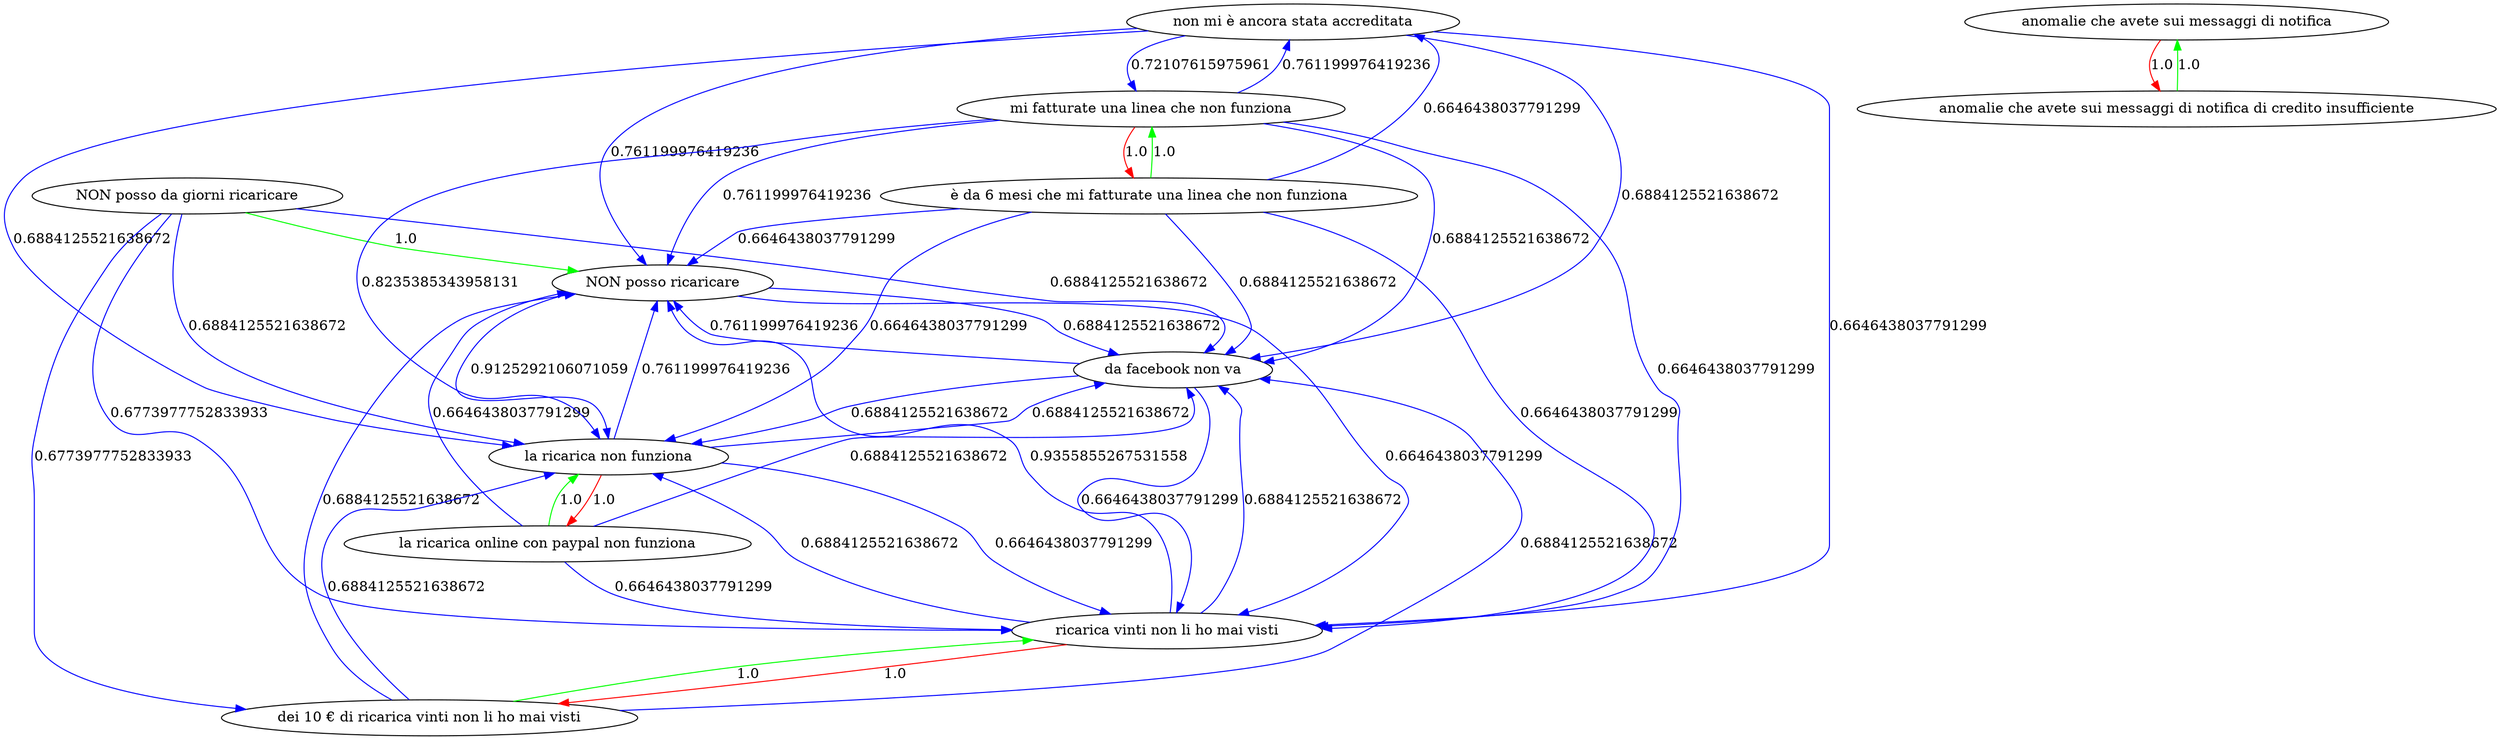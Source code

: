 digraph rawGraph {
"NON posso ricaricare";"NON posso da giorni ricaricare";"anomalie che avete sui messaggi di notifica";"anomalie che avete sui messaggi di notifica di credito insufficiente";"da facebook non va";"ricarica vinti non li ho mai visti";"dei 10 € di ricarica vinti non li ho mai visti";"la ricarica non funziona";"la ricarica online con paypal non funziona";"non mi è ancora stata accreditata";"mi fatturate una linea che non funziona";"è da 6 mesi che mi fatturate una linea che non funziona";"NON posso da giorni ricaricare" -> "NON posso ricaricare" [label=1.0] [color=green]
"anomalie che avete sui messaggi di notifica di credito insufficiente" -> "anomalie che avete sui messaggi di notifica" [label=1.0] [color=green]
"anomalie che avete sui messaggi di notifica" -> "anomalie che avete sui messaggi di notifica di credito insufficiente" [label=1.0] [color=red]
"da facebook non va" -> "NON posso ricaricare" [label=0.761199976419236] [color=blue]
"NON posso ricaricare" -> "da facebook non va" [label=0.6884125521638672] [color=blue]
"NON posso da giorni ricaricare" -> "da facebook non va" [label=0.6884125521638672] [color=blue]
"dei 10 € di ricarica vinti non li ho mai visti" -> "ricarica vinti non li ho mai visti" [label=1.0] [color=green]
"ricarica vinti non li ho mai visti" -> "dei 10 € di ricarica vinti non li ho mai visti" [label=1.0] [color=red]
"ricarica vinti non li ho mai visti" -> "da facebook non va" [label=0.6884125521638672] [color=blue]
"NON posso ricaricare" -> "ricarica vinti non li ho mai visti" [label=0.6646438037791299] [color=blue]
"ricarica vinti non li ho mai visti" -> "NON posso ricaricare" [label=0.9355855267531558] [color=blue]
"NON posso da giorni ricaricare" -> "dei 10 € di ricarica vinti non li ho mai visti" [label=0.6773977752833933] [color=blue]
"la ricarica online con paypal non funziona" -> "la ricarica non funziona" [label=1.0] [color=green]
"la ricarica non funziona" -> "la ricarica online con paypal non funziona" [label=1.0] [color=red]
"da facebook non va" -> "la ricarica non funziona" [label=0.6884125521638672] [color=blue]
"la ricarica non funziona" -> "da facebook non va" [label=0.6884125521638672] [color=blue]
"ricarica vinti non li ho mai visti" -> "la ricarica non funziona" [label=0.6884125521638672] [color=blue]
"NON posso ricaricare" -> "la ricarica non funziona" [label=0.9125292106071059] [color=blue]
"la ricarica non funziona" -> "NON posso ricaricare" [label=0.761199976419236] [color=blue]
"la ricarica online con paypal non funziona" -> "da facebook non va" [label=0.6884125521638672] [color=blue]
"non mi è ancora stata accreditata" -> "da facebook non va" [label=0.6884125521638672] [color=blue]
"non mi è ancora stata accreditata" -> "la ricarica non funziona" [label=0.6884125521638672] [color=blue]
"non mi è ancora stata accreditata" -> "NON posso ricaricare" [label=0.761199976419236] [color=blue]
"è da 6 mesi che mi fatturate una linea che non funziona" -> "mi fatturate una linea che non funziona" [label=1.0] [color=green]
"mi fatturate una linea che non funziona" -> "è da 6 mesi che mi fatturate una linea che non funziona" [label=1.0] [color=red]
"mi fatturate una linea che non funziona" -> "da facebook non va" [label=0.6884125521638672] [color=blue]
"non mi è ancora stata accreditata" -> "mi fatturate una linea che non funziona" [label=0.72107615975961] [color=blue]
"mi fatturate una linea che non funziona" -> "non mi è ancora stata accreditata" [label=0.761199976419236] [color=blue]
"mi fatturate una linea che non funziona" -> "la ricarica non funziona" [label=0.8235385343958131] [color=blue]
"mi fatturate una linea che non funziona" -> "NON posso ricaricare" [label=0.761199976419236] [color=blue]
"NON posso da giorni ricaricare" -> "ricarica vinti non li ho mai visti" [label=0.6773977752833933] [color=blue]
"NON posso da giorni ricaricare" -> "la ricarica non funziona" [label=0.6884125521638672] [color=blue]
"da facebook non va" -> "ricarica vinti non li ho mai visti" [label=0.6646438037791299] [color=blue]
"dei 10 € di ricarica vinti non li ho mai visti" -> "da facebook non va" [label=0.6884125521638672] [color=blue]
"dei 10 € di ricarica vinti non li ho mai visti" -> "NON posso ricaricare" [label=0.6884125521638672] [color=blue]
"dei 10 € di ricarica vinti non li ho mai visti" -> "la ricarica non funziona" [label=0.6884125521638672] [color=blue]
"la ricarica non funziona" -> "ricarica vinti non li ho mai visti" [label=0.6646438037791299] [color=blue]
"la ricarica online con paypal non funziona" -> "ricarica vinti non li ho mai visti" [label=0.6646438037791299] [color=blue]
"la ricarica online con paypal non funziona" -> "NON posso ricaricare" [label=0.6646438037791299] [color=blue]
"non mi è ancora stata accreditata" -> "ricarica vinti non li ho mai visti" [label=0.6646438037791299] [color=blue]
"mi fatturate una linea che non funziona" -> "ricarica vinti non li ho mai visti" [label=0.6646438037791299] [color=blue]
"è da 6 mesi che mi fatturate una linea che non funziona" -> "da facebook non va" [label=0.6884125521638672] [color=blue]
"è da 6 mesi che mi fatturate una linea che non funziona" -> "ricarica vinti non li ho mai visti" [label=0.6646438037791299] [color=blue]
"è da 6 mesi che mi fatturate una linea che non funziona" -> "non mi è ancora stata accreditata" [label=0.6646438037791299] [color=blue]
"è da 6 mesi che mi fatturate una linea che non funziona" -> "la ricarica non funziona" [label=0.6646438037791299] [color=blue]
"è da 6 mesi che mi fatturate una linea che non funziona" -> "NON posso ricaricare" [label=0.6646438037791299] [color=blue]
}